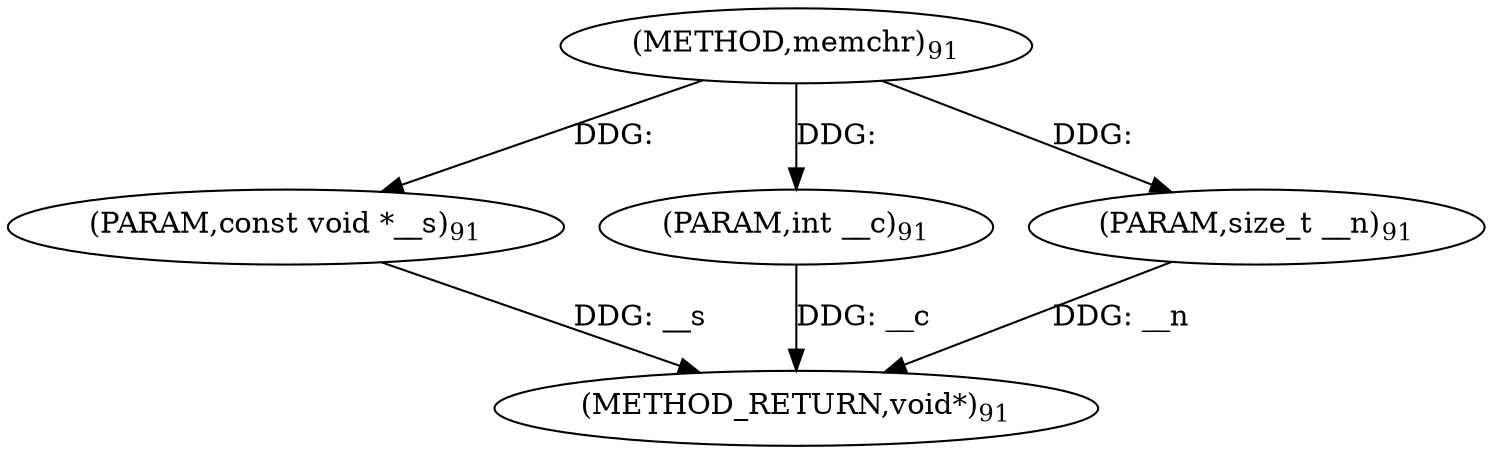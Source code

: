 digraph "memchr" {  
"98772" [label = <(METHOD,memchr)<SUB>91</SUB>> ]
"98776" [label = <(METHOD_RETURN,void*)<SUB>91</SUB>> ]
"98773" [label = <(PARAM,const void *__s)<SUB>91</SUB>> ]
"98774" [label = <(PARAM,int __c)<SUB>91</SUB>> ]
"98775" [label = <(PARAM,size_t __n)<SUB>91</SUB>> ]
  "98773" -> "98776"  [ label = "DDG: __s"] 
  "98774" -> "98776"  [ label = "DDG: __c"] 
  "98775" -> "98776"  [ label = "DDG: __n"] 
  "98772" -> "98773"  [ label = "DDG: "] 
  "98772" -> "98774"  [ label = "DDG: "] 
  "98772" -> "98775"  [ label = "DDG: "] 
}
